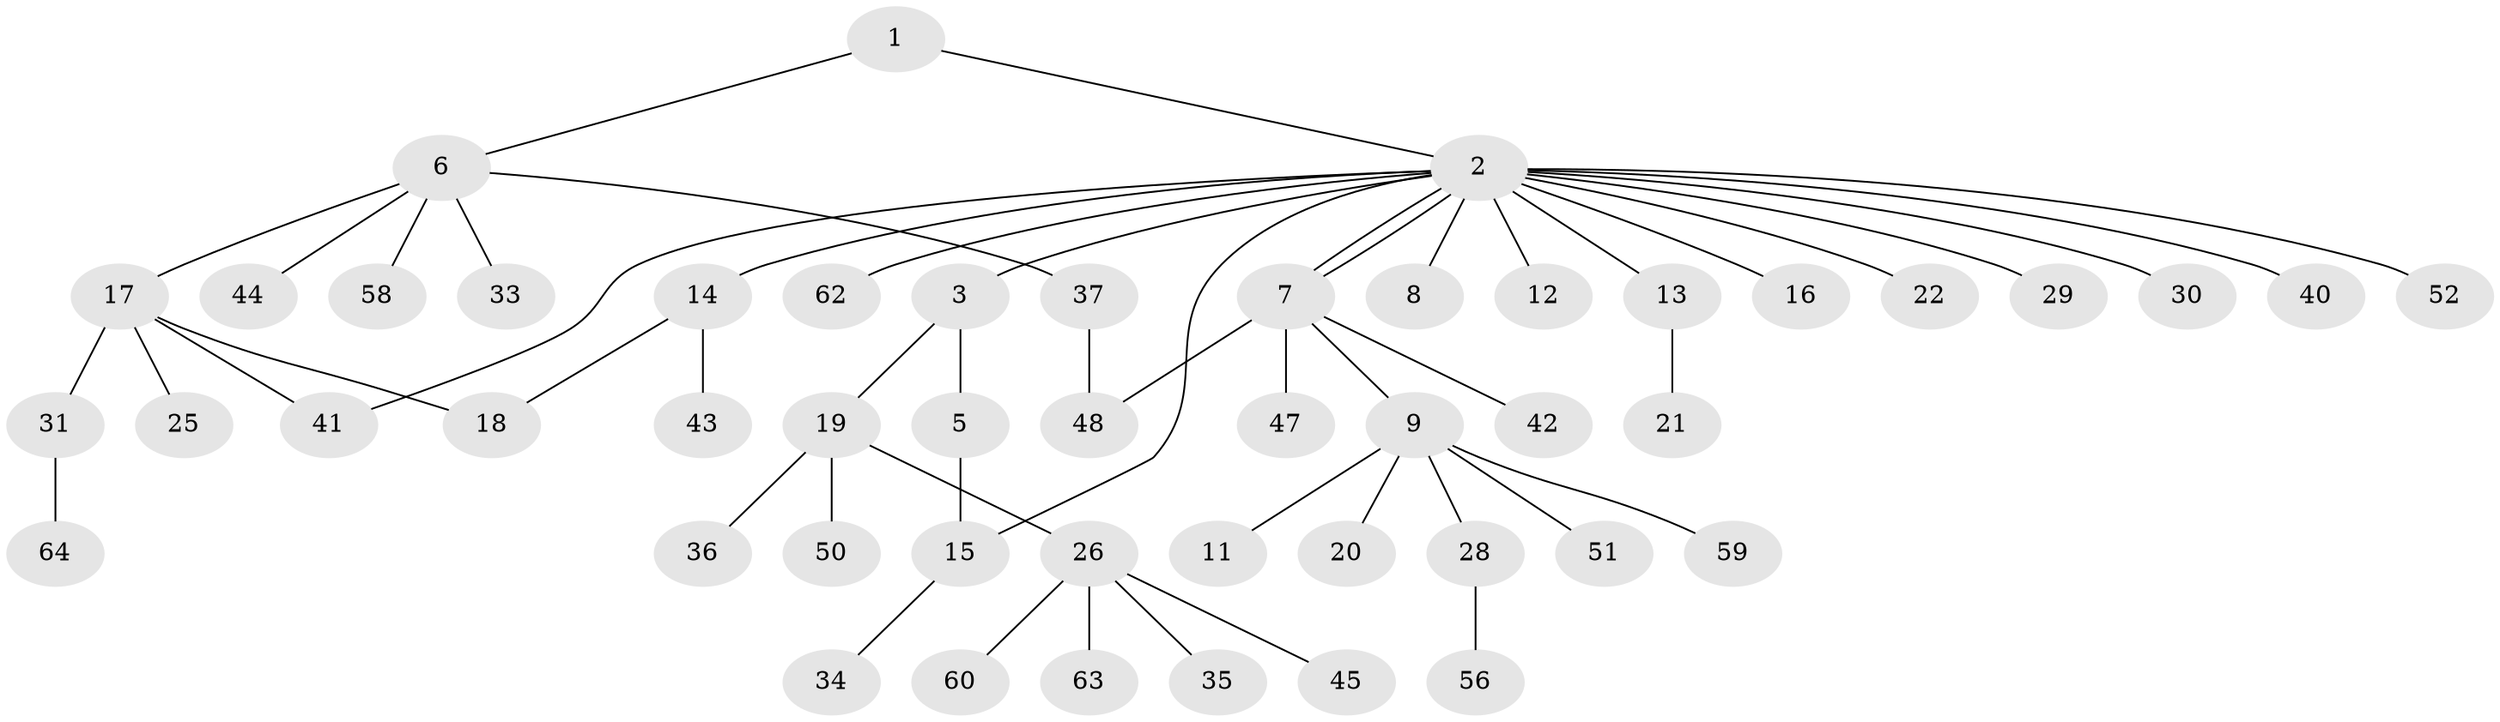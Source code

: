 // Generated by graph-tools (version 1.1) at 2025/23/03/03/25 07:23:54]
// undirected, 49 vertices, 53 edges
graph export_dot {
graph [start="1"]
  node [color=gray90,style=filled];
  1;
  2 [super="+4"];
  3 [super="+54"];
  5;
  6 [super="+10"];
  7 [super="+55"];
  8;
  9 [super="+27"];
  11;
  12;
  13;
  14 [super="+53"];
  15 [super="+23"];
  16 [super="+46"];
  17 [super="+49"];
  18;
  19 [super="+24"];
  20;
  21;
  22;
  25 [super="+39"];
  26 [super="+32"];
  28 [super="+38"];
  29;
  30;
  31 [super="+61"];
  33;
  34;
  35;
  36 [super="+57"];
  37;
  40;
  41;
  42;
  43;
  44;
  45;
  47;
  48;
  50;
  51;
  52;
  56;
  58;
  59;
  60;
  62;
  63;
  64;
  1 -- 2;
  1 -- 6;
  2 -- 3;
  2 -- 7;
  2 -- 7;
  2 -- 8;
  2 -- 12;
  2 -- 13;
  2 -- 14;
  2 -- 15;
  2 -- 16 [weight=2];
  2 -- 22;
  2 -- 29;
  2 -- 30;
  2 -- 41;
  2 -- 52;
  2 -- 62;
  2 -- 40;
  3 -- 5;
  3 -- 19;
  5 -- 15;
  6 -- 17;
  6 -- 33;
  6 -- 37;
  6 -- 44;
  6 -- 58;
  7 -- 9;
  7 -- 42;
  7 -- 47;
  7 -- 48;
  9 -- 11;
  9 -- 20;
  9 -- 28;
  9 -- 51;
  9 -- 59;
  13 -- 21;
  14 -- 18;
  14 -- 43;
  15 -- 34;
  17 -- 18;
  17 -- 25;
  17 -- 31;
  17 -- 41;
  19 -- 50;
  19 -- 26;
  19 -- 36;
  26 -- 35;
  26 -- 45;
  26 -- 60;
  26 -- 63;
  28 -- 56;
  31 -- 64;
  37 -- 48;
}
